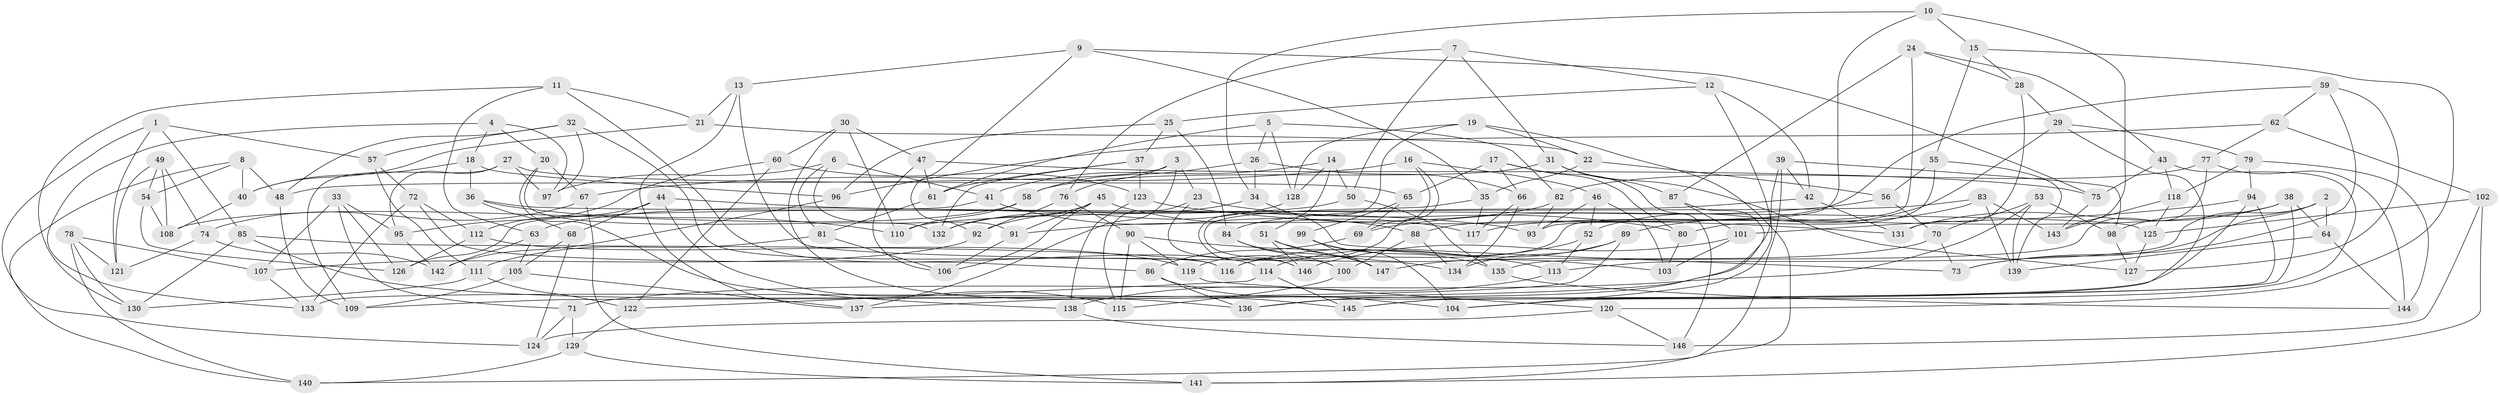 // Generated by graph-tools (version 1.1) at 2025/57/03/09/25 04:57:16]
// undirected, 148 vertices, 296 edges
graph export_dot {
graph [start="1"]
  node [color=gray90,style=filled];
  1;
  2;
  3;
  4;
  5;
  6;
  7;
  8;
  9;
  10;
  11;
  12;
  13;
  14;
  15;
  16;
  17;
  18;
  19;
  20;
  21;
  22;
  23;
  24;
  25;
  26;
  27;
  28;
  29;
  30;
  31;
  32;
  33;
  34;
  35;
  36;
  37;
  38;
  39;
  40;
  41;
  42;
  43;
  44;
  45;
  46;
  47;
  48;
  49;
  50;
  51;
  52;
  53;
  54;
  55;
  56;
  57;
  58;
  59;
  60;
  61;
  62;
  63;
  64;
  65;
  66;
  67;
  68;
  69;
  70;
  71;
  72;
  73;
  74;
  75;
  76;
  77;
  78;
  79;
  80;
  81;
  82;
  83;
  84;
  85;
  86;
  87;
  88;
  89;
  90;
  91;
  92;
  93;
  94;
  95;
  96;
  97;
  98;
  99;
  100;
  101;
  102;
  103;
  104;
  105;
  106;
  107;
  108;
  109;
  110;
  111;
  112;
  113;
  114;
  115;
  116;
  117;
  118;
  119;
  120;
  121;
  122;
  123;
  124;
  125;
  126;
  127;
  128;
  129;
  130;
  131;
  132;
  133;
  134;
  135;
  136;
  137;
  138;
  139;
  140;
  141;
  142;
  143;
  144;
  145;
  146;
  147;
  148;
  1 -- 85;
  1 -- 57;
  1 -- 124;
  1 -- 121;
  2 -- 98;
  2 -- 113;
  2 -- 64;
  2 -- 73;
  3 -- 76;
  3 -- 48;
  3 -- 23;
  3 -- 137;
  4 -- 133;
  4 -- 97;
  4 -- 18;
  4 -- 20;
  5 -- 128;
  5 -- 82;
  5 -- 26;
  5 -- 61;
  6 -- 91;
  6 -- 81;
  6 -- 97;
  6 -- 41;
  7 -- 12;
  7 -- 76;
  7 -- 50;
  7 -- 31;
  8 -- 54;
  8 -- 140;
  8 -- 40;
  8 -- 48;
  9 -- 35;
  9 -- 92;
  9 -- 75;
  9 -- 13;
  10 -- 34;
  10 -- 93;
  10 -- 15;
  10 -- 143;
  11 -- 21;
  11 -- 130;
  11 -- 63;
  11 -- 114;
  12 -- 104;
  12 -- 25;
  12 -- 42;
  13 -- 21;
  13 -- 137;
  13 -- 134;
  14 -- 51;
  14 -- 50;
  14 -- 41;
  14 -- 128;
  15 -- 28;
  15 -- 120;
  15 -- 55;
  16 -- 119;
  16 -- 46;
  16 -- 69;
  16 -- 67;
  17 -- 148;
  17 -- 80;
  17 -- 66;
  17 -- 65;
  18 -- 96;
  18 -- 40;
  18 -- 36;
  19 -- 128;
  19 -- 146;
  19 -- 141;
  19 -- 22;
  20 -- 132;
  20 -- 138;
  20 -- 67;
  21 -- 22;
  21 -- 40;
  22 -- 56;
  22 -- 35;
  23 -- 80;
  23 -- 146;
  23 -- 115;
  24 -- 43;
  24 -- 87;
  24 -- 28;
  24 -- 116;
  25 -- 37;
  25 -- 84;
  25 -- 96;
  26 -- 58;
  26 -- 34;
  26 -- 66;
  27 -- 65;
  27 -- 109;
  27 -- 97;
  27 -- 95;
  28 -- 131;
  28 -- 29;
  29 -- 52;
  29 -- 136;
  29 -- 79;
  30 -- 110;
  30 -- 47;
  30 -- 60;
  30 -- 145;
  31 -- 87;
  31 -- 127;
  31 -- 58;
  32 -- 97;
  32 -- 57;
  32 -- 116;
  32 -- 48;
  33 -- 71;
  33 -- 107;
  33 -- 126;
  33 -- 95;
  34 -- 73;
  34 -- 92;
  35 -- 117;
  35 -- 100;
  36 -- 110;
  36 -- 68;
  36 -- 125;
  37 -- 132;
  37 -- 61;
  37 -- 123;
  38 -- 117;
  38 -- 131;
  38 -- 64;
  38 -- 145;
  39 -- 140;
  39 -- 98;
  39 -- 42;
  39 -- 137;
  40 -- 108;
  41 -- 126;
  41 -- 88;
  42 -- 131;
  42 -- 84;
  43 -- 118;
  43 -- 104;
  43 -- 75;
  44 -- 68;
  44 -- 112;
  44 -- 115;
  44 -- 93;
  45 -- 132;
  45 -- 117;
  45 -- 106;
  45 -- 91;
  46 -- 52;
  46 -- 93;
  46 -- 103;
  47 -- 106;
  47 -- 61;
  47 -- 75;
  48 -- 109;
  49 -- 121;
  49 -- 108;
  49 -- 54;
  49 -- 74;
  50 -- 135;
  50 -- 63;
  51 -- 103;
  51 -- 147;
  51 -- 146;
  52 -- 113;
  52 -- 116;
  53 -- 98;
  53 -- 139;
  53 -- 71;
  53 -- 70;
  54 -- 108;
  54 -- 126;
  55 -- 80;
  55 -- 139;
  55 -- 56;
  56 -- 69;
  56 -- 70;
  57 -- 72;
  57 -- 111;
  58 -- 108;
  58 -- 110;
  59 -- 88;
  59 -- 62;
  59 -- 73;
  59 -- 127;
  60 -- 95;
  60 -- 123;
  60 -- 122;
  61 -- 81;
  62 -- 77;
  62 -- 102;
  62 -- 96;
  63 -- 105;
  63 -- 142;
  64 -- 144;
  64 -- 139;
  65 -- 99;
  65 -- 69;
  66 -- 117;
  66 -- 134;
  67 -- 141;
  67 -- 74;
  68 -- 124;
  68 -- 105;
  69 -- 86;
  70 -- 73;
  70 -- 147;
  71 -- 124;
  71 -- 129;
  72 -- 86;
  72 -- 112;
  72 -- 133;
  74 -- 142;
  74 -- 121;
  75 -- 143;
  76 -- 92;
  76 -- 90;
  77 -- 144;
  77 -- 82;
  77 -- 135;
  78 -- 140;
  78 -- 121;
  78 -- 130;
  78 -- 107;
  79 -- 94;
  79 -- 144;
  79 -- 118;
  80 -- 103;
  81 -- 106;
  81 -- 111;
  82 -- 93;
  82 -- 91;
  83 -- 110;
  83 -- 139;
  83 -- 89;
  83 -- 143;
  84 -- 147;
  84 -- 100;
  85 -- 136;
  85 -- 116;
  85 -- 130;
  86 -- 104;
  86 -- 136;
  87 -- 136;
  87 -- 101;
  88 -- 134;
  88 -- 100;
  89 -- 109;
  89 -- 114;
  89 -- 134;
  90 -- 113;
  90 -- 119;
  90 -- 115;
  91 -- 106;
  92 -- 107;
  94 -- 101;
  94 -- 133;
  94 -- 145;
  95 -- 142;
  96 -- 142;
  98 -- 127;
  99 -- 104;
  99 -- 135;
  99 -- 147;
  100 -- 115;
  101 -- 146;
  101 -- 103;
  102 -- 125;
  102 -- 141;
  102 -- 148;
  105 -- 109;
  105 -- 137;
  107 -- 133;
  111 -- 122;
  111 -- 130;
  112 -- 119;
  112 -- 126;
  113 -- 138;
  114 -- 145;
  114 -- 122;
  118 -- 143;
  118 -- 125;
  119 -- 120;
  120 -- 124;
  120 -- 148;
  122 -- 129;
  123 -- 138;
  123 -- 131;
  125 -- 127;
  128 -- 132;
  129 -- 140;
  129 -- 141;
  135 -- 144;
  138 -- 148;
}
